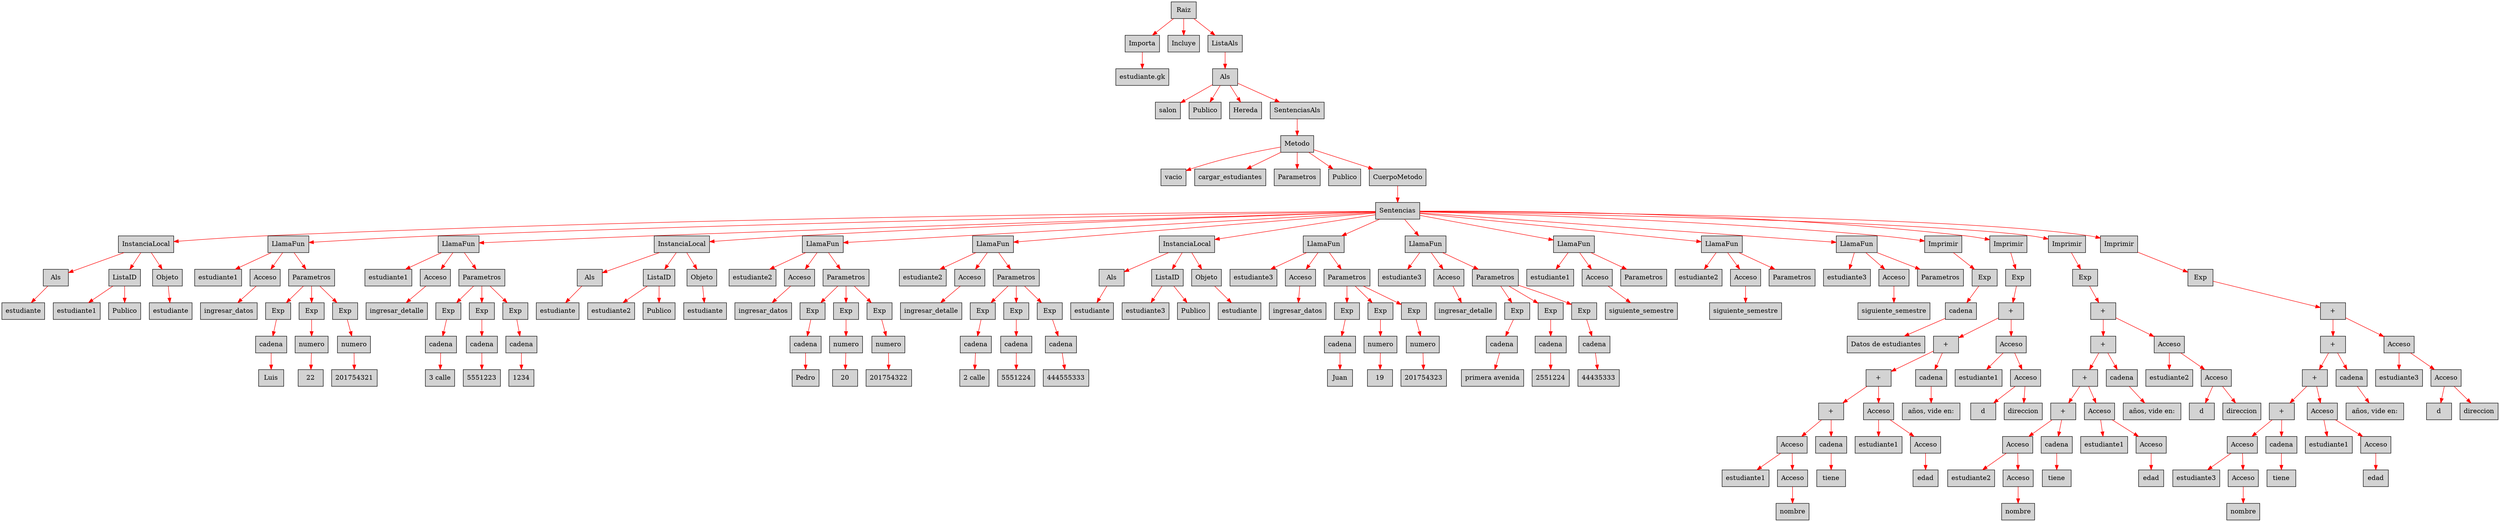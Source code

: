 digraph G {node[shape=box, style=filled]; edge[color=red]
node1664122039[label="Raiz"];
 node1664122039->node1556207423;node1556207423[label="Importa"];
 node1556207423->node2101969959;node2101969959[label="estudiante.gk"];
 node1664122039->node419406751;node419406751[label="Incluye"];
 node1664122039->node2026545651;node2026545651[label="ListaAls"];
 node2026545651->node719387130;node719387130[label="Als"];
 node719387130->node456730685;node456730685[label="salon"];
 node719387130->node2126480286;node2126480286[label="Publico"];
 node719387130->node1398235267;node1398235267[label="Hereda"];
 node719387130->node2119531578;node2119531578[label="SentenciasAls"];
 node2119531578->node746576653;node746576653[label="Metodo"];
 node746576653->node786308719;node786308719[label="vacio"];
 node746576653->node1189421135;node1189421135[label="cargar_estudiantes"];
 node746576653->node319037445;node319037445[label="Parametros"];
 node746576653->node1106323163;node1106323163[label="Publico"];
 node746576653->node528643564;node528643564[label="CuerpoMetodo"];
 node528643564->node1888147723;node1888147723[label="Sentencias"];
 node1888147723->node1111284503;node1111284503[label="InstanciaLocal"];
 node1111284503->node179567221;node179567221[label="Als"];
 node179567221->node101897178;node101897178[label="estudiante"];
 node1111284503->node544608402;node544608402[label="ListaID"];
 node544608402->node79074280;node79074280[label="estudiante1"];
 node544608402->node298033497;node298033497[label="Publico"];
 node1111284503->node31403192;node31403192[label="Objeto"];
 node31403192->node297619089;node297619089[label="estudiante"];
 node1888147723->node556054173;node556054173[label="LlamaFun"];
 node556054173->node769720969;node769720969[label="estudiante1"];
 node556054173->node1428373857;node1428373857[label="Acceso"];
 node1428373857->node772887698;node772887698[label="ingresar_datos"];
 node556054173->node705011603;node705011603[label="Parametros"];
 node705011603->node257242384;node257242384[label="Exp"];
 node257242384->node1085429202;node1085429202[label="cadena"];
 node1085429202->node1688419474;node1688419474[label="Luis"];
 node705011603->node1658637970;node1658637970[label="Exp"];
 node1658637970->node1149737580;node1149737580[label="numero"];
 node1149737580->node382290923;node382290923[label="22"];
 node705011603->node1811128844;node1811128844[label="Exp"];
 node1811128844->node1868519870;node1868519870[label="numero"];
 node1868519870->node393476803;node393476803[label="201754321"];
 node1888147723->node1270447573;node1270447573[label="LlamaFun"];
 node1270447573->node1034704236;node1034704236[label="estudiante1"];
 node1270447573->node682326478;node682326478[label="Acceso"];
 node682326478->node545668090;node545668090[label="ingresar_detalle"];
 node1270447573->node542223850;node542223850[label="Parametros"];
 node542223850->node2139724729;node2139724729[label="Exp"];
 node2139724729->node211806351;node211806351[label="cadena"];
 node211806351->node492260109;node492260109[label="3 calle"];
 node542223850->node818187184;node818187184[label="Exp"];
 node818187184->node52664898;node52664898[label="cadena"];
 node52664898->node1888211257;node1888211257[label="5551223"];
 node542223850->node1461973766;node1461973766[label="Exp"];
 node1461973766->node1127119705;node1127119705[label="cadena"];
 node1127119705->node1556089076;node1556089076[label="1234"];
 node1888147723->node1928075340;node1928075340[label="InstanciaLocal"];
 node1928075340->node983527124;node983527124[label="Als"];
 node983527124->node173751917;node173751917[label="estudiante"];
 node1928075340->node1451229306;node1451229306[label="ListaID"];
 node1451229306->node1153191070;node1153191070[label="estudiante2"];
 node1451229306->node85226259;node85226259[label="Publico"];
 node1928075340->node1458544010;node1458544010[label="Objeto"];
 node1458544010->node12244221;node12244221[label="estudiante"];
 node1888147723->node642035912;node642035912[label="LlamaFun"];
 node642035912->node15651832;node15651832[label="estudiante2"];
 node642035912->node709303714;node709303714[label="Acceso"];
 node709303714->node2089560363;node2089560363[label="ingresar_datos"];
 node642035912->node2135757954;node2135757954[label="Parametros"];
 node2135757954->node155875712;node155875712[label="Exp"];
 node155875712->node460513030;node460513030[label="cadena"];
 node460513030->node111835186;node111835186[label="Pedro"];
 node2135757954->node290751841;node290751841[label="Exp"];
 node290751841->node1267230898;node1267230898[label="numero"];
 node1267230898->node1175393322;node1175393322[label="20"];
 node2135757954->node330403633;node330403633[label="Exp"];
 node330403633->node654016427;node654016427[label="numero"];
 node654016427->node784223806;node784223806[label="201754322"];
 node1888147723->node279884167;node279884167[label="LlamaFun"];
 node279884167->node268008612;node268008612[label="estudiante2"];
 node279884167->node1912753367;node1912753367[label="Acceso"];
 node1912753367->node781267735;node781267735[label="ingresar_detalle"];
 node279884167->node1272356299;node1272356299[label="Parametros"];
 node1272356299->node261018697;node261018697[label="Exp"];
 node261018697->node1871332763;node1871332763[label="cadena"];
 node1871332763->node1210370806;node1210370806[label="2 calle"];
 node1272356299->node937635580;node937635580[label="Exp"];
 node937635580->node1320589525;node1320589525[label="cadena"];
 node1320589525->node1932372485;node1932372485[label="5551224"];
 node1272356299->node498118124;node498118124[label="Exp"];
 node498118124->node856351848;node856351848[label="cadena"];
 node856351848->node1233171180;node1233171180[label="444555333"];
 node1888147723->node1474511963;node1474511963[label="InstanciaLocal"];
 node1474511963->node1327783046;node1327783046[label="Als"];
 node1327783046->node736745646;node736745646[label="estudiante"];
 node1474511963->node1739720941;node1739720941[label="ListaID"];
 node1739720941->node708725212;node708725212[label="estudiante3"];
 node1739720941->node1200877681;node1200877681[label="Publico"];
 node1474511963->node576351365;node576351365[label="Objeto"];
 node576351365->node1440283971;node1440283971[label="estudiante"];
 node1888147723->node233844365;node233844365[label="LlamaFun"];
 node233844365->node1438140218;node1438140218[label="estudiante3"];
 node233844365->node611792716;node611792716[label="Acceso"];
 node611792716->node920122468;node920122468[label="ingresar_datos"];
 node233844365->node987705461;node987705461[label="Parametros"];
 node987705461->node768160131;node768160131[label="Exp"];
 node768160131->node806989345;node806989345[label="cadena"];
 node806989345->node971245714;node971245714[label="Juan"];
 node987705461->node2063326019;node2063326019[label="Exp"];
 node2063326019->node517646518;node517646518[label="numero"];
 node517646518->node1666151914;node1666151914[label="19"];
 node987705461->node2054570377;node2054570377[label="Exp"];
 node2054570377->node1584643143;node1584643143[label="numero"];
 node1584643143->node363274279;node363274279[label="201754323"];
 node1888147723->node224393052;node224393052[label="LlamaFun"];
 node224393052->node1164809591;node1164809591[label="estudiante3"];
 node224393052->node113219609;node113219609[label="Acceso"];
 node113219609->node716519153;node716519153[label="ingresar_detalle"];
 node224393052->node1478672876;node1478672876[label="Parametros"];
 node1478672876->node1900880306;node1900880306[label="Exp"];
 node1900880306->node189272274;node189272274[label="cadena"];
 node189272274->node147439092;node147439092[label="primera avenida"];
 node1478672876->node1185558688;node1185558688[label="Exp"];
 node1185558688->node1584580982;node1584580982[label="cadena"];
 node1584580982->node360160490;node360160490[label="2551224"];
 node1478672876->node1343530413;node1343530413[label="Exp"];
 node1343530413->node1194111039;node1194111039[label="cadena"];
 node1194111039->node257816789;node257816789[label="44435333"];
 node1888147723->node644130072;node644130072[label="LlamaFun"];
 node644130072->node1403536820;node1403536820[label="estudiante1"];
 node644130072->node1898425014;node1898425014[label="Acceso"];
 node1898425014->node291270423;node291270423[label="siguiente_semestre"];
 node644130072->node311645249;node311645249[label="Parametros"];
 node1888147723->node50804290;node50804290[label="LlamaFun"];
 node50804290->node1329159822;node1329159822[label="estudiante2"];
 node50804290->node1030726825;node1030726825[label="Acceso"];
 node1030726825->node903269913;node903269913[label="siguiente_semestre"];
 node50804290->node257510343;node257510343[label="Parametros"];
 node1888147723->node168933772;node168933772[label="LlamaFun"];
 node168933772->node1243291275;node1243291275[label="estudiante3"];
 node168933772->node1237235671;node1237235671[label="Acceso"];
 node1237235671->node217893460;node217893460[label="siguiente_semestre"];
 node168933772->node195481502;node195481502[label="Parametros"];
 node1888147723->node433813287;node433813287[label="Imprimir"];
 node433813287->node627538884;node627538884[label="Exp"];
 node627538884->node1327737686;node1327737686[label="cadena"];
 node1327737686->node1917077267;node1917077267[label="Datos de estudiantes"];
 node1888147723->node820278323;node820278323[label="Imprimir"];
 node820278323->node784568496;node784568496[label="Exp"];
 node784568496->node2095638309;node2095638309[label="+"];
 node2095638309->node742677364;node742677364[label="+"];
 node742677364->node1058207523;node1058207523[label="+"];
 node1058207523->node233219681;node233219681[label="+"];
 node233219681->node915188023;node915188023[label="Acceso"];
 node915188023->node941476713;node941476713[label="estudiante1"];
 node915188023->node270436518;node270436518[label="Acceso"];
 node270436518->node678682986;node678682986[label="nombre"];
 node233219681->node2078617666;node2078617666[label="cadena"];
 node2078617666->node762706644;node762706644[label=" tiene "];
 node1058207523->node1229589604;node1229589604[label="Acceso"];
 node1229589604->node2122701974;node2122701974[label="estudiante1"];
 node1229589604->node749769764;node749769764[label="Acceso"];
 node749769764->node772892732;node772892732[label="edad"];
 node742677364->node933324982;node933324982[label="cadena"];
 node933324982->node1737520056;node1737520056[label=" años, vide en: "];
 node2095638309->node1328138970;node1328138970[label="Acceso"];
 node1328138970->node1792809867;node1792809867[label="estudiante1"];
 node1328138970->node1451506366;node1451506366[label="Acceso"];
 node1451506366->node854429285;node854429285[label="d"];
 node1451506366->node865332728;node865332728[label="direccion"];
 node1888147723->node966371394;node966371394[label="Imprimir"];
 node966371394->node1321153541;node1321153541[label="Exp"];
 node1321153541->node276759825;node276759825[label="+"];
 node276759825->node1009768139;node1009768139[label="+"];
 node1009768139->node1208001204;node1208001204[label="+"];
 node1208001204->node2141759661;node2141759661[label="+"];
 node2141759661->node387411396;node387411396[label="Acceso"];
 node387411396->node1431074915;node1431074915[label="estudiante2"];
 node387411396->node403993980;node403993980[label="Acceso"];
 node403993980->node574835475;node574835475[label="nombre"];
 node2141759661->node244743122;node244743122[label="cadena"];
 node244743122->node951026947;node951026947[label=" tiene "];
 node1208001204->node53192959;node53192959[label="Acceso"];
 node53192959->node990404698;node990404698[label="estudiante1"];
 node53192959->node108905474;node108905474[label="Acceso"];
 node108905474->node1119805011;node1119805011[label="edad"];
 node1009768139->node478997163;node478997163[label="cadena"];
 node478997163->node1694389200;node1694389200[label=" años, vide en: "];
 node276759825->node206296729;node206296729[label="Acceso"];
 node206296729->node951307525;node951307525[label="estudiante2"];
 node206296729->node1125228810;node1125228810[label="Acceso"];
 node1125228810->node1441208939;node1441208939[label="d"];
 node1125228810->node130736464;node130736464[label="direccion"];
 node1888147723->node565698377;node565698377[label="Imprimir"];
 node565698377->node1868571524;node1868571524[label="Exp"];
 node1868571524->node45701185;node45701185[label="+"];
 node45701185->node1378478375;node1378478375[label="+"];
 node1378478375->node1299917244;node1299917244[label="+"];
 node1299917244->node594104212;node594104212[label="+"];
 node594104212->node1801089256;node1801089256[label="Acceso"];
 node1801089256->node1990712437;node1990712437[label="estudiante3"];
 node1801089256->node1652895188;node1652895188[label="Acceso"];
 node1652895188->node192535551;node192535551[label="nombre"];
 node594104212->node865871688;node865871688[label="cadena"];
 node865871688->node2073035066;node2073035066[label=" tiene "];
 node1299917244->node808482833;node808482833[label="Acceso"];
 node808482833->node1976822731;node1976822731[label="estudiante1"];
 node808482833->node656880734;node656880734[label="Acceso"];
 node656880734->node1556441169;node1556441169[label="edad"];
 node1378478375->node1862693672;node1862693672[label="cadena"];
 node1862693672->node98652336;node98652336[label=" años, vide en: "];
 node45701185->node469369238;node469369238[label="Acceso"];
 node469369238->node1821009240;node1821009240[label="estudiante3"];
 node469369238->node818533586;node818533586[label="Acceso"];
 node818533586->node1059219115;node1059219115[label="d"];
 node818533586->node1948202600;node1948202600[label="direccion"];

}
